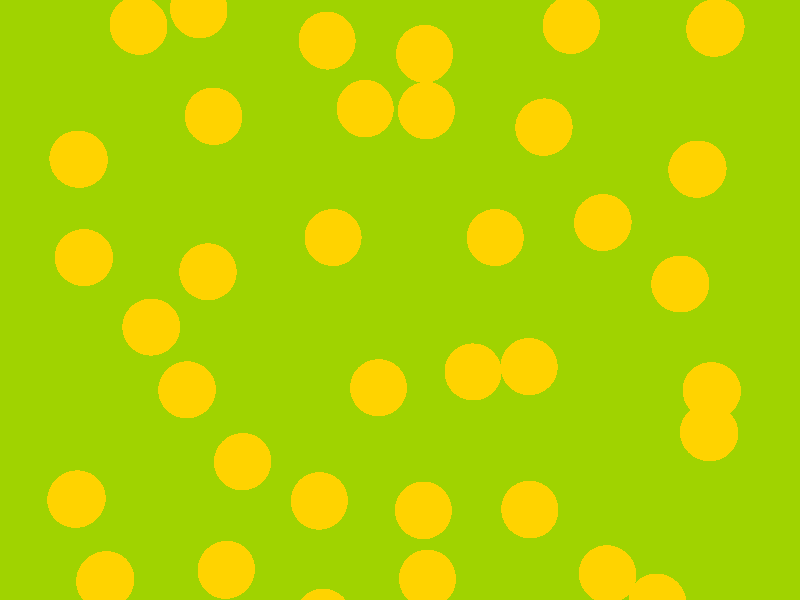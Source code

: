 // POV-Ray 3.7 Scene File "random_6.pov"
// author: Friedrich A. Lohmueller, 2004/Aug-2011/Jan-2013
// email: Friedrich.Lohmueller_at_t-online.de
// homepage: http://www.f-lohmueller.de
//
//--------------------------------------------------------------------------
#version 3.6; // 3.7;
global_settings{ assumed_gamma 1.0 }
#default{ finish{ ambient 0.1 diffuse 0.9 }}
//--------------------------------------------------------------------------
#include "colors.inc"
#include "textures.inc"
#include "glass.inc"
#include "metals.inc"
#include "golds.inc"
#include "stones.inc"
#include "woods.inc"
#include "shapes.inc"
#include "shapes2.inc"
#include "functions.inc"
#include "math.inc"
#include "transforms.inc"
//--------------------------------------------------------------------------
// camera ------------------------------------------------------------------
#declare Camera_0 = camera {/*ultra_wide_angle*/ angle 75      // front view
                            location  <0.0 , 1.5 ,-8.0>
                            right     x*image_width/image_height
                            look_at   <0.0 , 1.5 , 0.0>}
#declare Camera_1 = camera {/*ultra_wide_angle*/ angle 90   // diagonal view
                            location  <5.0 , 4.5 ,-6.0>
                            right     x*image_width/image_height
                            look_at   <5 , 3.0 , 0.0>}
#declare Camera_2 = camera {/*ultra_wide_angle*/ angle 32     // higher view
                            location  <0.0 , 25.0 , 5>
                            right     x*image_width/image_height
                            look_at   <0.0  ,0.0  , 5 >}
#declare Camera_3 = camera {ultra_wide_angle angle 90            // top view
                            location  <0.0 , 3.0 ,-0.001>
                            right     x*image_width/image_height
                            look_at   <0.0 , 1.0 , 0.0>}
camera{Camera_2}
// sun ---------------------------------------------------------------------
light_source{<2500,2500,-2500> color White}
// sky ---------------------------------------------------------------------
plane{<0,1,0>,1 hollow
       texture{ pigment{ bozo turbulence 0.76
                         color_map { [0.5 rgb <0.20, 0.20, 1.0>]
                                     [0.6 rgb <1,1,1>]
                                     [1.0 rgb <0.5,0.5,0.5>]}
                       }
                finish {ambient 1 diffuse 0} }
       scale 10000}
// fog ---------------------------------------------------------------------
fog{fog_type   2
    distance   100
    color      White
    fog_offset 0.1
    fog_alt    2.0
    turbulence 0.8}
// ground ------------------------------------------------------------------
plane { <0,1,0>, 0
        texture{ pigment{color rgb<0.35,0.65,0.0>}
                 //normal {bumps 0.75 scale 0.015}
               } // end of texture
      } // end of plane
//--------------------------------------------------------------------------
//---------------------------- objects in scene ----------------------------
//--------------------------------------------------------------------------


// Choosing random series:
#declare Random_1 = seed (2655); // use: "rand(Random_1)"
#declare Random_2 = seed (1153); // use: "rand(Random_2)"

union{
 // outer loop
 #declare NrX = - 2.5;   // start x
 #declare EndNrX =  2.5; // end   x
 #while (NrX< EndNrX+1)
    // inner loop
    #declare NrZ = 0;     // start z
    #declare EndNrZ =  5; // end   z
    #while (NrZ< EndNrZ+1)

    sphere { <0,0,0>, 0.5
             texture { pigment{ color rgb< 1.0, 0.65, 0.0> }
                       finish { phong 1}
                     } // end of texture
             scale<1,1,1>  rotate<0,0,0>

             //translate< 2*NrX , 0.5, 2*NrZ >

             translate<2*NrX + 1.5*(-0.5+rand(Random_1)), 0.5, 2*NrZ + 1.5*(-0.5+rand(Random_2))>
    } // end of sphere --------------------------------------------

    #declare NrZ = NrZ + 1;  // next Nr z
    #end // --------------- end of loop z
    // end inner loop
 #declare NrX = NrX + 1;  // next Nr x
 #end // --------------- end of loop x
 // end of outer loop
rotate<0,0,0>
translate<0,0,0>} // end of union --------------------------
//-------------------------------------------------------end